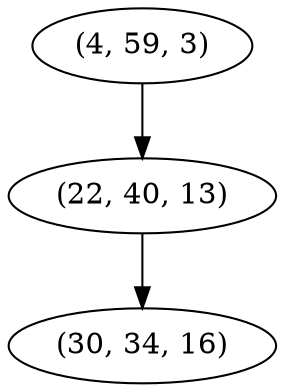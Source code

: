 digraph tree {
    "(4, 59, 3)";
    "(22, 40, 13)";
    "(30, 34, 16)";
    "(4, 59, 3)" -> "(22, 40, 13)";
    "(22, 40, 13)" -> "(30, 34, 16)";
}
